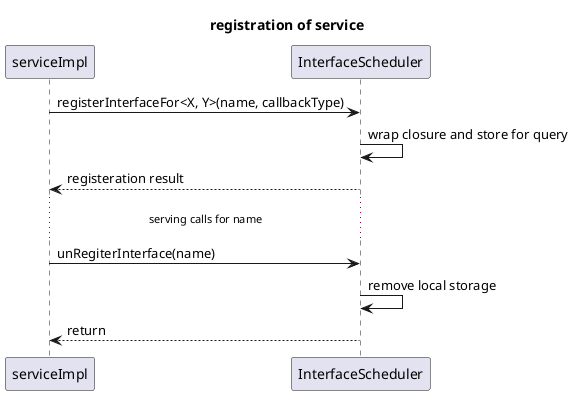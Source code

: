 @startuml
title registration of service

serviceImpl -> InterfaceScheduler: registerInterfaceFor<X, Y>(name, callbackType)
InterfaceScheduler -> InterfaceScheduler : wrap closure and store for query
InterfaceScheduler --> serviceImpl : registeration result
... serving calls for name ...

serviceImpl -> InterfaceScheduler: unRegiterInterface(name)
InterfaceScheduler -> InterfaceScheduler : remove local storage
InterfaceScheduler --> serviceImpl : return
@enduml